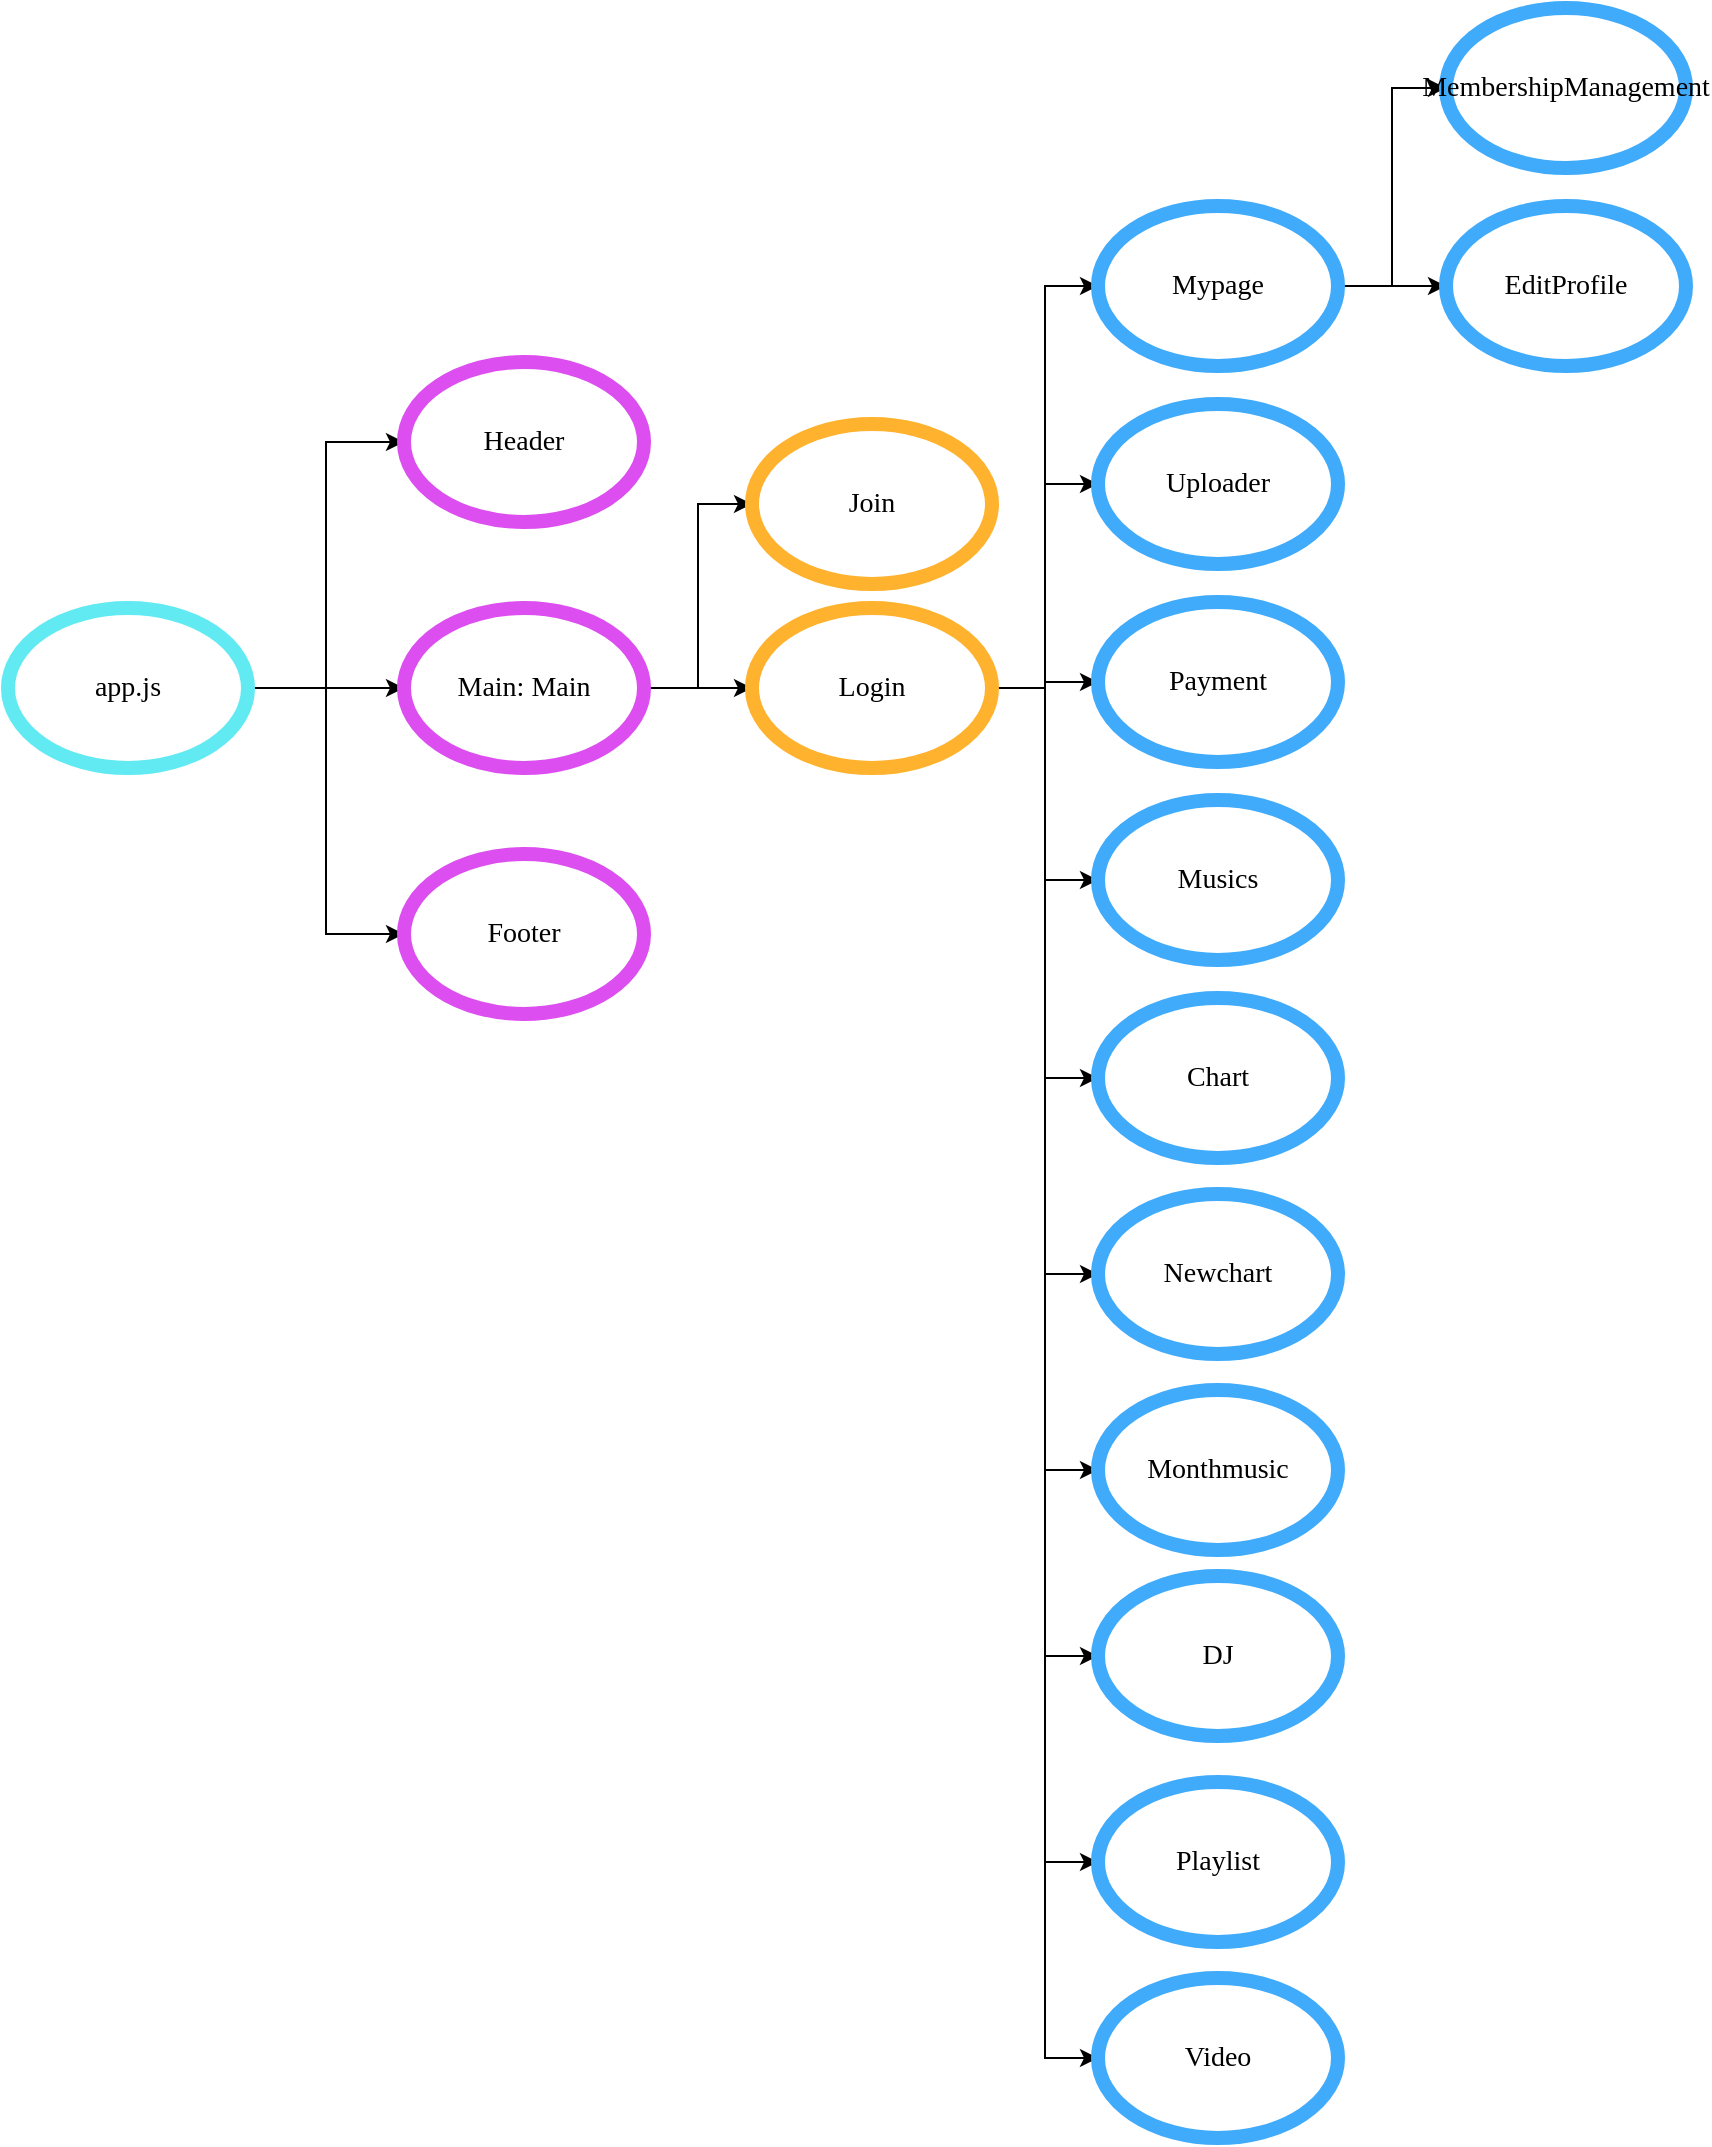 <mxfile version="22.1.15" type="device">
  <diagram name="페이지-1" id="nJjQuzxzFOZdTHx67VrJ">
    <mxGraphModel dx="3018" dy="1413" grid="0" gridSize="10" guides="1" tooltips="1" connect="1" arrows="1" fold="1" page="0" pageScale="1" pageWidth="1169" pageHeight="827" background="#FFFFFF" math="0" shadow="0">
      <root>
        <mxCell id="0" />
        <mxCell id="1" parent="0" />
        <mxCell id="q1l0Mfk32L4LQjD-C9zq-31" value="" style="edgeStyle=orthogonalEdgeStyle;rounded=0;orthogonalLoop=1;jettySize=auto;html=1;verticalAlign=top;" parent="1" edge="1">
          <mxGeometry relative="1" as="geometry">
            <mxPoint x="1940" y="250" as="sourcePoint" />
          </mxGeometry>
        </mxCell>
        <mxCell id="7Ne4PcIB_8j4skOOkWno-11" value="" style="edgeStyle=orthogonalEdgeStyle;rounded=0;orthogonalLoop=1;jettySize=auto;html=1;fontStyle=0;fontSize=14;" parent="1" source="7Ne4PcIB_8j4skOOkWno-4" target="7Ne4PcIB_8j4skOOkWno-10" edge="1">
          <mxGeometry relative="1" as="geometry" />
        </mxCell>
        <mxCell id="7Ne4PcIB_8j4skOOkWno-23" style="edgeStyle=orthogonalEdgeStyle;rounded=0;orthogonalLoop=1;jettySize=auto;html=1;exitX=1;exitY=0.5;exitDx=0;exitDy=0;entryX=0;entryY=0.5;entryDx=0;entryDy=0;fontStyle=0;fontSize=14;" parent="1" source="7Ne4PcIB_8j4skOOkWno-4" target="7Ne4PcIB_8j4skOOkWno-8" edge="1">
          <mxGeometry relative="1" as="geometry" />
        </mxCell>
        <mxCell id="7Ne4PcIB_8j4skOOkWno-24" style="edgeStyle=orthogonalEdgeStyle;rounded=0;orthogonalLoop=1;jettySize=auto;html=1;exitX=1;exitY=0.5;exitDx=0;exitDy=0;entryX=0;entryY=0.5;entryDx=0;entryDy=0;fontStyle=0;fontSize=14;" parent="1" source="7Ne4PcIB_8j4skOOkWno-4" target="7Ne4PcIB_8j4skOOkWno-9" edge="1">
          <mxGeometry relative="1" as="geometry" />
        </mxCell>
        <mxCell id="7Ne4PcIB_8j4skOOkWno-4" value="app.js" style="ellipse;whiteSpace=wrap;html=1;strokeWidth=7;strokeColor=#62eaf3;fontSize=14;fontStyle=0;fontFamily=Lucida Console;" parent="1" vertex="1">
          <mxGeometry x="-1012" y="499" width="120" height="80" as="geometry" />
        </mxCell>
        <mxCell id="7Ne4PcIB_8j4skOOkWno-8" value="Header" style="ellipse;whiteSpace=wrap;html=1;strokeWidth=7;strokeColor=#dc4eef;fontSize=14;fontStyle=0;fontFamily=Lucida Console;" parent="1" vertex="1">
          <mxGeometry x="-814" y="376" width="120" height="80" as="geometry" />
        </mxCell>
        <mxCell id="7Ne4PcIB_8j4skOOkWno-9" value="Footer" style="ellipse;whiteSpace=wrap;html=1;strokeWidth=7;strokeColor=#dc4eef;fontSize=14;fontStyle=0;fontFamily=Lucida Console;" parent="1" vertex="1">
          <mxGeometry x="-814" y="622" width="120" height="80" as="geometry" />
        </mxCell>
        <mxCell id="7Ne4PcIB_8j4skOOkWno-28" style="edgeStyle=orthogonalEdgeStyle;rounded=0;orthogonalLoop=1;jettySize=auto;html=1;entryX=0;entryY=0.5;entryDx=0;entryDy=0;fontStyle=0;fontSize=14;" parent="1" source="7Ne4PcIB_8j4skOOkWno-10" target="7Ne4PcIB_8j4skOOkWno-14" edge="1">
          <mxGeometry relative="1" as="geometry" />
        </mxCell>
        <mxCell id="7Ne4PcIB_8j4skOOkWno-30" style="edgeStyle=orthogonalEdgeStyle;rounded=0;orthogonalLoop=1;jettySize=auto;html=1;exitX=1;exitY=0.5;exitDx=0;exitDy=0;entryX=0;entryY=0.5;entryDx=0;entryDy=0;fontStyle=0;fontSize=14;" parent="1" source="7Ne4PcIB_8j4skOOkWno-10" target="7Ne4PcIB_8j4skOOkWno-15" edge="1">
          <mxGeometry relative="1" as="geometry" />
        </mxCell>
        <mxCell id="7Ne4PcIB_8j4skOOkWno-10" value="Main: Main" style="ellipse;whiteSpace=wrap;html=1;strokeWidth=7;strokeColor=#dc4eef;fontSize=14;fontStyle=0;fontFamily=Lucida Console;" parent="1" vertex="1">
          <mxGeometry x="-814" y="499" width="120" height="80" as="geometry" />
        </mxCell>
        <mxCell id="7Ne4PcIB_8j4skOOkWno-32" style="edgeStyle=orthogonalEdgeStyle;rounded=0;orthogonalLoop=1;jettySize=auto;html=1;entryX=0;entryY=0.5;entryDx=0;entryDy=0;fontStyle=0;fontSize=14;" parent="1" source="7Ne4PcIB_8j4skOOkWno-14" target="7Ne4PcIB_8j4skOOkWno-16" edge="1">
          <mxGeometry relative="1" as="geometry" />
        </mxCell>
        <mxCell id="FywolilYDu0weeQNcM6k-26" style="edgeStyle=orthogonalEdgeStyle;rounded=0;orthogonalLoop=1;jettySize=auto;html=1;exitX=1;exitY=0.5;exitDx=0;exitDy=0;entryX=0;entryY=0.5;entryDx=0;entryDy=0;" parent="1" source="7Ne4PcIB_8j4skOOkWno-14" target="FywolilYDu0weeQNcM6k-11" edge="1">
          <mxGeometry relative="1" as="geometry" />
        </mxCell>
        <mxCell id="LtAlDrW7WYMnygaJ_KGe-3" style="edgeStyle=orthogonalEdgeStyle;rounded=0;orthogonalLoop=1;jettySize=auto;html=1;exitX=1;exitY=0.5;exitDx=0;exitDy=0;entryX=0;entryY=0.5;entryDx=0;entryDy=0;" edge="1" parent="1" source="7Ne4PcIB_8j4skOOkWno-14" target="FywolilYDu0weeQNcM6k-13">
          <mxGeometry relative="1" as="geometry" />
        </mxCell>
        <mxCell id="LtAlDrW7WYMnygaJ_KGe-4" style="edgeStyle=orthogonalEdgeStyle;rounded=0;orthogonalLoop=1;jettySize=auto;html=1;exitX=1;exitY=0.5;exitDx=0;exitDy=0;entryX=0;entryY=0.5;entryDx=0;entryDy=0;" edge="1" parent="1" source="7Ne4PcIB_8j4skOOkWno-14" target="FywolilYDu0weeQNcM6k-2">
          <mxGeometry relative="1" as="geometry" />
        </mxCell>
        <mxCell id="LtAlDrW7WYMnygaJ_KGe-5" style="edgeStyle=orthogonalEdgeStyle;rounded=0;orthogonalLoop=1;jettySize=auto;html=1;exitX=1;exitY=0.5;exitDx=0;exitDy=0;entryX=0;entryY=0.5;entryDx=0;entryDy=0;" edge="1" parent="1" source="7Ne4PcIB_8j4skOOkWno-14" target="7Ne4PcIB_8j4skOOkWno-18">
          <mxGeometry relative="1" as="geometry" />
        </mxCell>
        <mxCell id="LtAlDrW7WYMnygaJ_KGe-6" style="edgeStyle=orthogonalEdgeStyle;rounded=0;orthogonalLoop=1;jettySize=auto;html=1;exitX=1;exitY=0.5;exitDx=0;exitDy=0;entryX=0;entryY=0.5;entryDx=0;entryDy=0;" edge="1" parent="1" source="7Ne4PcIB_8j4skOOkWno-14" target="FywolilYDu0weeQNcM6k-3">
          <mxGeometry relative="1" as="geometry" />
        </mxCell>
        <mxCell id="LtAlDrW7WYMnygaJ_KGe-7" style="edgeStyle=orthogonalEdgeStyle;rounded=0;orthogonalLoop=1;jettySize=auto;html=1;exitX=1;exitY=0.5;exitDx=0;exitDy=0;entryX=0;entryY=0.5;entryDx=0;entryDy=0;" edge="1" parent="1" source="7Ne4PcIB_8j4skOOkWno-14" target="FywolilYDu0weeQNcM6k-4">
          <mxGeometry relative="1" as="geometry" />
        </mxCell>
        <mxCell id="LtAlDrW7WYMnygaJ_KGe-8" style="edgeStyle=orthogonalEdgeStyle;rounded=0;orthogonalLoop=1;jettySize=auto;html=1;exitX=1;exitY=0.5;exitDx=0;exitDy=0;entryX=0;entryY=0.5;entryDx=0;entryDy=0;" edge="1" parent="1" source="7Ne4PcIB_8j4skOOkWno-14" target="FywolilYDu0weeQNcM6k-5">
          <mxGeometry relative="1" as="geometry" />
        </mxCell>
        <mxCell id="LtAlDrW7WYMnygaJ_KGe-9" style="edgeStyle=orthogonalEdgeStyle;rounded=0;orthogonalLoop=1;jettySize=auto;html=1;exitX=1;exitY=0.5;exitDx=0;exitDy=0;entryX=0;entryY=0.5;entryDx=0;entryDy=0;" edge="1" parent="1" source="7Ne4PcIB_8j4skOOkWno-14" target="FywolilYDu0weeQNcM6k-6">
          <mxGeometry relative="1" as="geometry" />
        </mxCell>
        <mxCell id="LtAlDrW7WYMnygaJ_KGe-10" style="edgeStyle=orthogonalEdgeStyle;rounded=0;orthogonalLoop=1;jettySize=auto;html=1;exitX=1;exitY=0.5;exitDx=0;exitDy=0;entryX=0;entryY=0.5;entryDx=0;entryDy=0;" edge="1" parent="1" source="7Ne4PcIB_8j4skOOkWno-14" target="FywolilYDu0weeQNcM6k-7">
          <mxGeometry relative="1" as="geometry" />
        </mxCell>
        <mxCell id="7Ne4PcIB_8j4skOOkWno-14" value="Login" style="ellipse;whiteSpace=wrap;html=1;strokeWidth=7;strokeColor=#ffb22e;fontSize=14;fontStyle=0;fontFamily=Lucida Console;" parent="1" vertex="1">
          <mxGeometry x="-640" y="499" width="120" height="80" as="geometry" />
        </mxCell>
        <mxCell id="7Ne4PcIB_8j4skOOkWno-15" value="Join" style="ellipse;whiteSpace=wrap;html=1;strokeWidth=7;strokeColor=#ffb22e;fontSize=14;fontStyle=0;fontFamily=Lucida Console;" parent="1" vertex="1">
          <mxGeometry x="-640" y="407" width="120" height="80" as="geometry" />
        </mxCell>
        <mxCell id="FywolilYDu0weeQNcM6k-9" value="" style="edgeStyle=orthogonalEdgeStyle;rounded=0;orthogonalLoop=1;jettySize=auto;html=1;" parent="1" source="7Ne4PcIB_8j4skOOkWno-16" target="FywolilYDu0weeQNcM6k-8" edge="1">
          <mxGeometry relative="1" as="geometry" />
        </mxCell>
        <mxCell id="FywolilYDu0weeQNcM6k-22" style="edgeStyle=orthogonalEdgeStyle;rounded=0;orthogonalLoop=1;jettySize=auto;html=1;exitX=1;exitY=0.5;exitDx=0;exitDy=0;entryX=0;entryY=0.5;entryDx=0;entryDy=0;" parent="1" source="7Ne4PcIB_8j4skOOkWno-16" target="FywolilYDu0weeQNcM6k-10" edge="1">
          <mxGeometry relative="1" as="geometry" />
        </mxCell>
        <mxCell id="7Ne4PcIB_8j4skOOkWno-16" value="Mypage" style="ellipse;whiteSpace=wrap;html=1;strokeWidth=7;strokeColor=#41abfb;fontSize=14;fontStyle=0;fontFamily=Lucida Console;" parent="1" vertex="1">
          <mxGeometry x="-467" y="298" width="120" height="80" as="geometry" />
        </mxCell>
        <mxCell id="7Ne4PcIB_8j4skOOkWno-18" value="Chart" style="ellipse;whiteSpace=wrap;html=1;strokeWidth=7;strokeColor=#41abfb;fontSize=14;fontStyle=0;fontFamily=Lucida Console;" parent="1" vertex="1">
          <mxGeometry x="-467" y="694" width="120" height="80" as="geometry" />
        </mxCell>
        <mxCell id="FywolilYDu0weeQNcM6k-2" value="Musics" style="ellipse;whiteSpace=wrap;html=1;strokeWidth=7;strokeColor=#41abfb;fontSize=14;fontStyle=0;fontFamily=Lucida Console;" parent="1" vertex="1">
          <mxGeometry x="-467" y="595" width="120" height="80" as="geometry" />
        </mxCell>
        <mxCell id="FywolilYDu0weeQNcM6k-3" value="Newchart" style="ellipse;whiteSpace=wrap;html=1;strokeWidth=7;strokeColor=#41abfb;fontSize=14;fontStyle=0;fontFamily=Lucida Console;" parent="1" vertex="1">
          <mxGeometry x="-467" y="792" width="120" height="80" as="geometry" />
        </mxCell>
        <mxCell id="FywolilYDu0weeQNcM6k-4" value="Monthmusic" style="ellipse;whiteSpace=wrap;html=1;strokeWidth=7;strokeColor=#41abfb;fontSize=14;fontStyle=0;fontFamily=Lucida Console;" parent="1" vertex="1">
          <mxGeometry x="-467" y="890" width="120" height="80" as="geometry" />
        </mxCell>
        <mxCell id="FywolilYDu0weeQNcM6k-5" value="DJ" style="ellipse;whiteSpace=wrap;html=1;strokeWidth=7;strokeColor=#41abfb;fontSize=14;fontStyle=0;fontFamily=Lucida Console;" parent="1" vertex="1">
          <mxGeometry x="-467" y="983" width="120" height="80" as="geometry" />
        </mxCell>
        <mxCell id="FywolilYDu0weeQNcM6k-6" value="Playlist" style="ellipse;whiteSpace=wrap;html=1;strokeWidth=7;strokeColor=#41abfb;fontSize=14;fontStyle=0;fontFamily=Lucida Console;" parent="1" vertex="1">
          <mxGeometry x="-467" y="1086" width="120" height="80" as="geometry" />
        </mxCell>
        <mxCell id="FywolilYDu0weeQNcM6k-7" value="Video" style="ellipse;whiteSpace=wrap;html=1;strokeWidth=7;strokeColor=#41abfb;fontSize=14;fontStyle=0;fontFamily=Lucida Console;" parent="1" vertex="1">
          <mxGeometry x="-467" y="1184" width="120" height="80" as="geometry" />
        </mxCell>
        <mxCell id="FywolilYDu0weeQNcM6k-8" value="EditProfile" style="ellipse;whiteSpace=wrap;html=1;strokeWidth=7;strokeColor=#41abfb;fontSize=14;fontStyle=0;fontFamily=Lucida Console;" parent="1" vertex="1">
          <mxGeometry x="-293" y="298" width="120" height="80" as="geometry" />
        </mxCell>
        <mxCell id="FywolilYDu0weeQNcM6k-10" value="MembershipManagement" style="ellipse;whiteSpace=wrap;html=1;strokeWidth=7;strokeColor=#41abfb;fontSize=14;fontStyle=0;fontFamily=Lucida Console;" parent="1" vertex="1">
          <mxGeometry x="-293" y="199" width="120" height="80" as="geometry" />
        </mxCell>
        <mxCell id="FywolilYDu0weeQNcM6k-11" value="Uploader" style="ellipse;whiteSpace=wrap;html=1;strokeWidth=7;strokeColor=#41abfb;fontSize=14;fontStyle=0;fontFamily=Lucida Console;" parent="1" vertex="1">
          <mxGeometry x="-467" y="397" width="120" height="80" as="geometry" />
        </mxCell>
        <mxCell id="FywolilYDu0weeQNcM6k-13" value="Payment" style="ellipse;whiteSpace=wrap;html=1;strokeWidth=7;strokeColor=#41abfb;fontSize=14;fontStyle=0;fontFamily=Lucida Console;" parent="1" vertex="1">
          <mxGeometry x="-467" y="496" width="120" height="80" as="geometry" />
        </mxCell>
      </root>
    </mxGraphModel>
  </diagram>
</mxfile>
